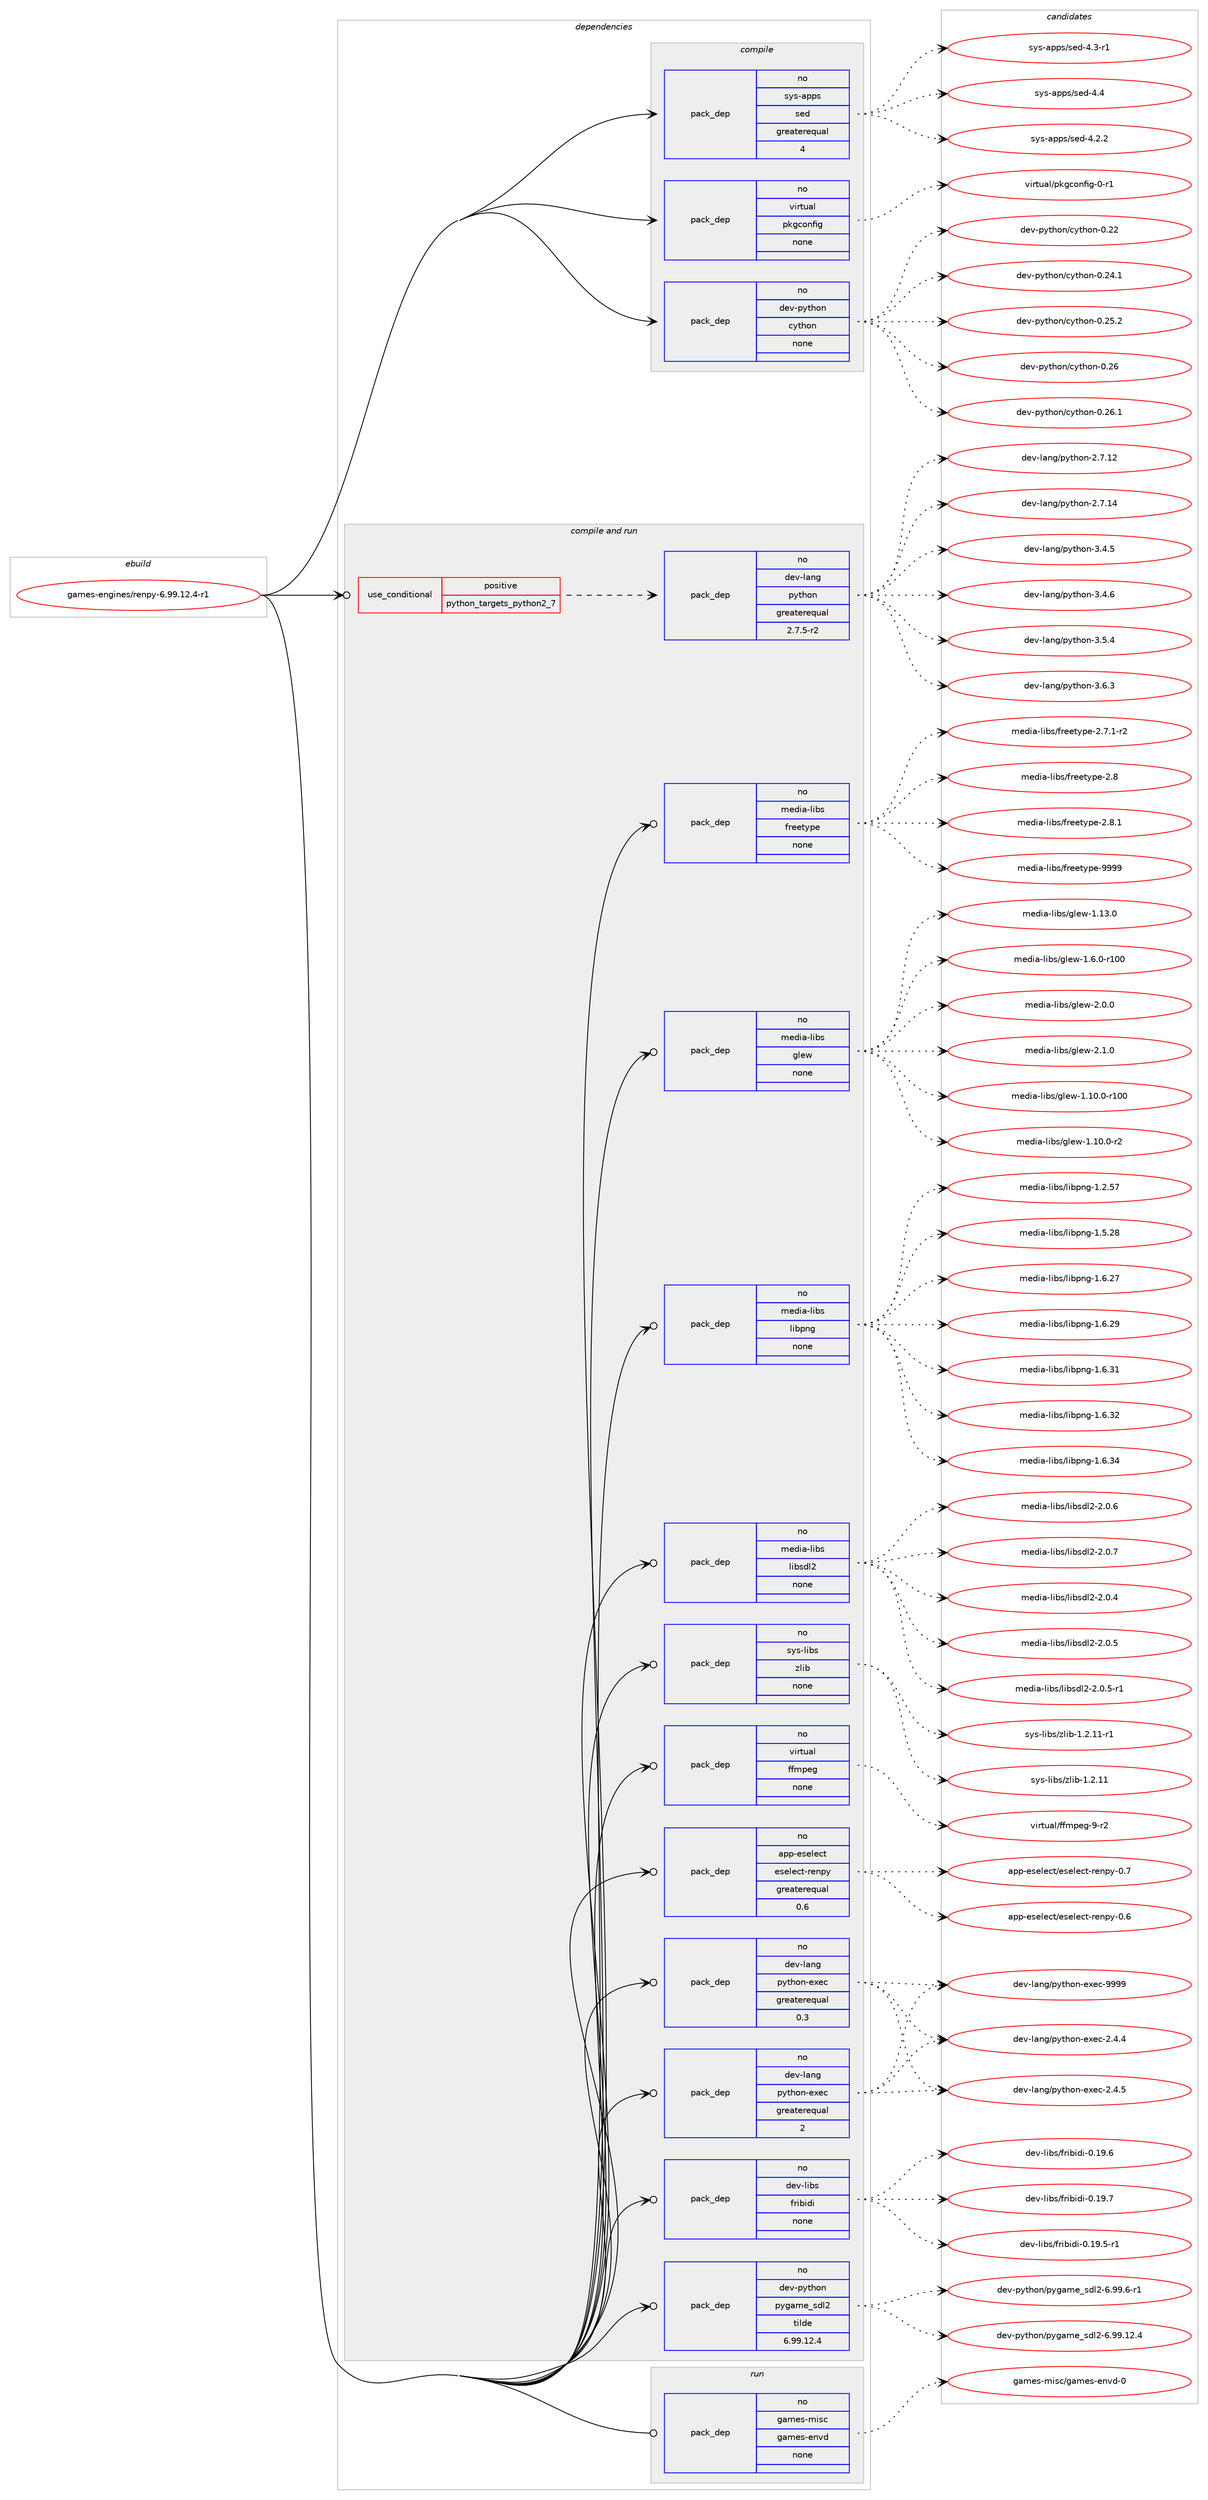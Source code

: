 digraph prolog {

# *************
# Graph options
# *************

newrank=true;
concentrate=true;
compound=true;
graph [rankdir=LR,fontname=Helvetica,fontsize=10,ranksep=1.5];#, ranksep=2.5, nodesep=0.2];
edge  [arrowhead=vee];
node  [fontname=Helvetica,fontsize=10];

# **********
# The ebuild
# **********

subgraph cluster_leftcol {
color=gray;
rank=same;
label=<<i>ebuild</i>>;
id [label="games-engines/renpy-6.99.12.4-r1", color=red, width=4, href="../games-engines/renpy-6.99.12.4-r1.svg"];
}

# ****************
# The dependencies
# ****************

subgraph cluster_midcol {
color=gray;
label=<<i>dependencies</i>>;
subgraph cluster_compile {
fillcolor="#eeeeee";
style=filled;
label=<<i>compile</i>>;
subgraph pack213022 {
dependency297683 [label=<<TABLE BORDER="0" CELLBORDER="1" CELLSPACING="0" CELLPADDING="4" WIDTH="220"><TR><TD ROWSPAN="6" CELLPADDING="30">pack_dep</TD></TR><TR><TD WIDTH="110">no</TD></TR><TR><TD>dev-python</TD></TR><TR><TD>cython</TD></TR><TR><TD>none</TD></TR><TR><TD></TD></TR></TABLE>>, shape=none, color=blue];
}
id:e -> dependency297683:w [weight=20,style="solid",arrowhead="vee"];
subgraph pack213023 {
dependency297684 [label=<<TABLE BORDER="0" CELLBORDER="1" CELLSPACING="0" CELLPADDING="4" WIDTH="220"><TR><TD ROWSPAN="6" CELLPADDING="30">pack_dep</TD></TR><TR><TD WIDTH="110">no</TD></TR><TR><TD>sys-apps</TD></TR><TR><TD>sed</TD></TR><TR><TD>greaterequal</TD></TR><TR><TD>4</TD></TR></TABLE>>, shape=none, color=blue];
}
id:e -> dependency297684:w [weight=20,style="solid",arrowhead="vee"];
subgraph pack213024 {
dependency297685 [label=<<TABLE BORDER="0" CELLBORDER="1" CELLSPACING="0" CELLPADDING="4" WIDTH="220"><TR><TD ROWSPAN="6" CELLPADDING="30">pack_dep</TD></TR><TR><TD WIDTH="110">no</TD></TR><TR><TD>virtual</TD></TR><TR><TD>pkgconfig</TD></TR><TR><TD>none</TD></TR><TR><TD></TD></TR></TABLE>>, shape=none, color=blue];
}
id:e -> dependency297685:w [weight=20,style="solid",arrowhead="vee"];
}
subgraph cluster_compileandrun {
fillcolor="#eeeeee";
style=filled;
label=<<i>compile and run</i>>;
subgraph cond80173 {
dependency297686 [label=<<TABLE BORDER="0" CELLBORDER="1" CELLSPACING="0" CELLPADDING="4"><TR><TD ROWSPAN="3" CELLPADDING="10">use_conditional</TD></TR><TR><TD>positive</TD></TR><TR><TD>python_targets_python2_7</TD></TR></TABLE>>, shape=none, color=red];
subgraph pack213025 {
dependency297687 [label=<<TABLE BORDER="0" CELLBORDER="1" CELLSPACING="0" CELLPADDING="4" WIDTH="220"><TR><TD ROWSPAN="6" CELLPADDING="30">pack_dep</TD></TR><TR><TD WIDTH="110">no</TD></TR><TR><TD>dev-lang</TD></TR><TR><TD>python</TD></TR><TR><TD>greaterequal</TD></TR><TR><TD>2.7.5-r2</TD></TR></TABLE>>, shape=none, color=blue];
}
dependency297686:e -> dependency297687:w [weight=20,style="dashed",arrowhead="vee"];
}
id:e -> dependency297686:w [weight=20,style="solid",arrowhead="odotvee"];
subgraph pack213026 {
dependency297688 [label=<<TABLE BORDER="0" CELLBORDER="1" CELLSPACING="0" CELLPADDING="4" WIDTH="220"><TR><TD ROWSPAN="6" CELLPADDING="30">pack_dep</TD></TR><TR><TD WIDTH="110">no</TD></TR><TR><TD>app-eselect</TD></TR><TR><TD>eselect-renpy</TD></TR><TR><TD>greaterequal</TD></TR><TR><TD>0.6</TD></TR></TABLE>>, shape=none, color=blue];
}
id:e -> dependency297688:w [weight=20,style="solid",arrowhead="odotvee"];
subgraph pack213027 {
dependency297689 [label=<<TABLE BORDER="0" CELLBORDER="1" CELLSPACING="0" CELLPADDING="4" WIDTH="220"><TR><TD ROWSPAN="6" CELLPADDING="30">pack_dep</TD></TR><TR><TD WIDTH="110">no</TD></TR><TR><TD>dev-lang</TD></TR><TR><TD>python-exec</TD></TR><TR><TD>greaterequal</TD></TR><TR><TD>0.3</TD></TR></TABLE>>, shape=none, color=blue];
}
id:e -> dependency297689:w [weight=20,style="solid",arrowhead="odotvee"];
subgraph pack213028 {
dependency297690 [label=<<TABLE BORDER="0" CELLBORDER="1" CELLSPACING="0" CELLPADDING="4" WIDTH="220"><TR><TD ROWSPAN="6" CELLPADDING="30">pack_dep</TD></TR><TR><TD WIDTH="110">no</TD></TR><TR><TD>dev-lang</TD></TR><TR><TD>python-exec</TD></TR><TR><TD>greaterequal</TD></TR><TR><TD>2</TD></TR></TABLE>>, shape=none, color=blue];
}
id:e -> dependency297690:w [weight=20,style="solid",arrowhead="odotvee"];
subgraph pack213029 {
dependency297691 [label=<<TABLE BORDER="0" CELLBORDER="1" CELLSPACING="0" CELLPADDING="4" WIDTH="220"><TR><TD ROWSPAN="6" CELLPADDING="30">pack_dep</TD></TR><TR><TD WIDTH="110">no</TD></TR><TR><TD>dev-libs</TD></TR><TR><TD>fribidi</TD></TR><TR><TD>none</TD></TR><TR><TD></TD></TR></TABLE>>, shape=none, color=blue];
}
id:e -> dependency297691:w [weight=20,style="solid",arrowhead="odotvee"];
subgraph pack213030 {
dependency297692 [label=<<TABLE BORDER="0" CELLBORDER="1" CELLSPACING="0" CELLPADDING="4" WIDTH="220"><TR><TD ROWSPAN="6" CELLPADDING="30">pack_dep</TD></TR><TR><TD WIDTH="110">no</TD></TR><TR><TD>dev-python</TD></TR><TR><TD>pygame_sdl2</TD></TR><TR><TD>tilde</TD></TR><TR><TD>6.99.12.4</TD></TR></TABLE>>, shape=none, color=blue];
}
id:e -> dependency297692:w [weight=20,style="solid",arrowhead="odotvee"];
subgraph pack213031 {
dependency297693 [label=<<TABLE BORDER="0" CELLBORDER="1" CELLSPACING="0" CELLPADDING="4" WIDTH="220"><TR><TD ROWSPAN="6" CELLPADDING="30">pack_dep</TD></TR><TR><TD WIDTH="110">no</TD></TR><TR><TD>media-libs</TD></TR><TR><TD>freetype</TD></TR><TR><TD>none</TD></TR><TR><TD></TD></TR></TABLE>>, shape=none, color=blue];
}
id:e -> dependency297693:w [weight=20,style="solid",arrowhead="odotvee"];
subgraph pack213032 {
dependency297694 [label=<<TABLE BORDER="0" CELLBORDER="1" CELLSPACING="0" CELLPADDING="4" WIDTH="220"><TR><TD ROWSPAN="6" CELLPADDING="30">pack_dep</TD></TR><TR><TD WIDTH="110">no</TD></TR><TR><TD>media-libs</TD></TR><TR><TD>glew</TD></TR><TR><TD>none</TD></TR><TR><TD></TD></TR></TABLE>>, shape=none, color=blue];
}
id:e -> dependency297694:w [weight=20,style="solid",arrowhead="odotvee"];
subgraph pack213033 {
dependency297695 [label=<<TABLE BORDER="0" CELLBORDER="1" CELLSPACING="0" CELLPADDING="4" WIDTH="220"><TR><TD ROWSPAN="6" CELLPADDING="30">pack_dep</TD></TR><TR><TD WIDTH="110">no</TD></TR><TR><TD>media-libs</TD></TR><TR><TD>libpng</TD></TR><TR><TD>none</TD></TR><TR><TD></TD></TR></TABLE>>, shape=none, color=blue];
}
id:e -> dependency297695:w [weight=20,style="solid",arrowhead="odotvee"];
subgraph pack213034 {
dependency297696 [label=<<TABLE BORDER="0" CELLBORDER="1" CELLSPACING="0" CELLPADDING="4" WIDTH="220"><TR><TD ROWSPAN="6" CELLPADDING="30">pack_dep</TD></TR><TR><TD WIDTH="110">no</TD></TR><TR><TD>media-libs</TD></TR><TR><TD>libsdl2</TD></TR><TR><TD>none</TD></TR><TR><TD></TD></TR></TABLE>>, shape=none, color=blue];
}
id:e -> dependency297696:w [weight=20,style="solid",arrowhead="odotvee"];
subgraph pack213035 {
dependency297697 [label=<<TABLE BORDER="0" CELLBORDER="1" CELLSPACING="0" CELLPADDING="4" WIDTH="220"><TR><TD ROWSPAN="6" CELLPADDING="30">pack_dep</TD></TR><TR><TD WIDTH="110">no</TD></TR><TR><TD>sys-libs</TD></TR><TR><TD>zlib</TD></TR><TR><TD>none</TD></TR><TR><TD></TD></TR></TABLE>>, shape=none, color=blue];
}
id:e -> dependency297697:w [weight=20,style="solid",arrowhead="odotvee"];
subgraph pack213036 {
dependency297698 [label=<<TABLE BORDER="0" CELLBORDER="1" CELLSPACING="0" CELLPADDING="4" WIDTH="220"><TR><TD ROWSPAN="6" CELLPADDING="30">pack_dep</TD></TR><TR><TD WIDTH="110">no</TD></TR><TR><TD>virtual</TD></TR><TR><TD>ffmpeg</TD></TR><TR><TD>none</TD></TR><TR><TD></TD></TR></TABLE>>, shape=none, color=blue];
}
id:e -> dependency297698:w [weight=20,style="solid",arrowhead="odotvee"];
}
subgraph cluster_run {
fillcolor="#eeeeee";
style=filled;
label=<<i>run</i>>;
subgraph pack213037 {
dependency297699 [label=<<TABLE BORDER="0" CELLBORDER="1" CELLSPACING="0" CELLPADDING="4" WIDTH="220"><TR><TD ROWSPAN="6" CELLPADDING="30">pack_dep</TD></TR><TR><TD WIDTH="110">no</TD></TR><TR><TD>games-misc</TD></TR><TR><TD>games-envd</TD></TR><TR><TD>none</TD></TR><TR><TD></TD></TR></TABLE>>, shape=none, color=blue];
}
id:e -> dependency297699:w [weight=20,style="solid",arrowhead="odot"];
}
}

# **************
# The candidates
# **************

subgraph cluster_choices {
rank=same;
color=gray;
label=<<i>candidates</i>>;

subgraph choice213022 {
color=black;
nodesep=1;
choice1001011184511212111610411111047991211161041111104548465050 [label="dev-python/cython-0.22", color=red, width=4,href="../dev-python/cython-0.22.svg"];
choice10010111845112121116104111110479912111610411111045484650524649 [label="dev-python/cython-0.24.1", color=red, width=4,href="../dev-python/cython-0.24.1.svg"];
choice10010111845112121116104111110479912111610411111045484650534650 [label="dev-python/cython-0.25.2", color=red, width=4,href="../dev-python/cython-0.25.2.svg"];
choice1001011184511212111610411111047991211161041111104548465054 [label="dev-python/cython-0.26", color=red, width=4,href="../dev-python/cython-0.26.svg"];
choice10010111845112121116104111110479912111610411111045484650544649 [label="dev-python/cython-0.26.1", color=red, width=4,href="../dev-python/cython-0.26.1.svg"];
dependency297683:e -> choice1001011184511212111610411111047991211161041111104548465050:w [style=dotted,weight="100"];
dependency297683:e -> choice10010111845112121116104111110479912111610411111045484650524649:w [style=dotted,weight="100"];
dependency297683:e -> choice10010111845112121116104111110479912111610411111045484650534650:w [style=dotted,weight="100"];
dependency297683:e -> choice1001011184511212111610411111047991211161041111104548465054:w [style=dotted,weight="100"];
dependency297683:e -> choice10010111845112121116104111110479912111610411111045484650544649:w [style=dotted,weight="100"];
}
subgraph choice213023 {
color=black;
nodesep=1;
choice115121115459711211211547115101100455246504650 [label="sys-apps/sed-4.2.2", color=red, width=4,href="../sys-apps/sed-4.2.2.svg"];
choice115121115459711211211547115101100455246514511449 [label="sys-apps/sed-4.3-r1", color=red, width=4,href="../sys-apps/sed-4.3-r1.svg"];
choice11512111545971121121154711510110045524652 [label="sys-apps/sed-4.4", color=red, width=4,href="../sys-apps/sed-4.4.svg"];
dependency297684:e -> choice115121115459711211211547115101100455246504650:w [style=dotted,weight="100"];
dependency297684:e -> choice115121115459711211211547115101100455246514511449:w [style=dotted,weight="100"];
dependency297684:e -> choice11512111545971121121154711510110045524652:w [style=dotted,weight="100"];
}
subgraph choice213024 {
color=black;
nodesep=1;
choice11810511411611797108471121071039911111010210510345484511449 [label="virtual/pkgconfig-0-r1", color=red, width=4,href="../virtual/pkgconfig-0-r1.svg"];
dependency297685:e -> choice11810511411611797108471121071039911111010210510345484511449:w [style=dotted,weight="100"];
}
subgraph choice213025 {
color=black;
nodesep=1;
choice10010111845108971101034711212111610411111045504655464950 [label="dev-lang/python-2.7.12", color=red, width=4,href="../dev-lang/python-2.7.12.svg"];
choice10010111845108971101034711212111610411111045504655464952 [label="dev-lang/python-2.7.14", color=red, width=4,href="../dev-lang/python-2.7.14.svg"];
choice100101118451089711010347112121116104111110455146524653 [label="dev-lang/python-3.4.5", color=red, width=4,href="../dev-lang/python-3.4.5.svg"];
choice100101118451089711010347112121116104111110455146524654 [label="dev-lang/python-3.4.6", color=red, width=4,href="../dev-lang/python-3.4.6.svg"];
choice100101118451089711010347112121116104111110455146534652 [label="dev-lang/python-3.5.4", color=red, width=4,href="../dev-lang/python-3.5.4.svg"];
choice100101118451089711010347112121116104111110455146544651 [label="dev-lang/python-3.6.3", color=red, width=4,href="../dev-lang/python-3.6.3.svg"];
dependency297687:e -> choice10010111845108971101034711212111610411111045504655464950:w [style=dotted,weight="100"];
dependency297687:e -> choice10010111845108971101034711212111610411111045504655464952:w [style=dotted,weight="100"];
dependency297687:e -> choice100101118451089711010347112121116104111110455146524653:w [style=dotted,weight="100"];
dependency297687:e -> choice100101118451089711010347112121116104111110455146524654:w [style=dotted,weight="100"];
dependency297687:e -> choice100101118451089711010347112121116104111110455146534652:w [style=dotted,weight="100"];
dependency297687:e -> choice100101118451089711010347112121116104111110455146544651:w [style=dotted,weight="100"];
}
subgraph choice213026 {
color=black;
nodesep=1;
choice97112112451011151011081019911647101115101108101991164511410111011212145484654 [label="app-eselect/eselect-renpy-0.6", color=red, width=4,href="../app-eselect/eselect-renpy-0.6.svg"];
choice97112112451011151011081019911647101115101108101991164511410111011212145484655 [label="app-eselect/eselect-renpy-0.7", color=red, width=4,href="../app-eselect/eselect-renpy-0.7.svg"];
dependency297688:e -> choice97112112451011151011081019911647101115101108101991164511410111011212145484654:w [style=dotted,weight="100"];
dependency297688:e -> choice97112112451011151011081019911647101115101108101991164511410111011212145484655:w [style=dotted,weight="100"];
}
subgraph choice213027 {
color=black;
nodesep=1;
choice1001011184510897110103471121211161041111104510112010199455046524652 [label="dev-lang/python-exec-2.4.4", color=red, width=4,href="../dev-lang/python-exec-2.4.4.svg"];
choice1001011184510897110103471121211161041111104510112010199455046524653 [label="dev-lang/python-exec-2.4.5", color=red, width=4,href="../dev-lang/python-exec-2.4.5.svg"];
choice10010111845108971101034711212111610411111045101120101994557575757 [label="dev-lang/python-exec-9999", color=red, width=4,href="../dev-lang/python-exec-9999.svg"];
dependency297689:e -> choice1001011184510897110103471121211161041111104510112010199455046524652:w [style=dotted,weight="100"];
dependency297689:e -> choice1001011184510897110103471121211161041111104510112010199455046524653:w [style=dotted,weight="100"];
dependency297689:e -> choice10010111845108971101034711212111610411111045101120101994557575757:w [style=dotted,weight="100"];
}
subgraph choice213028 {
color=black;
nodesep=1;
choice1001011184510897110103471121211161041111104510112010199455046524652 [label="dev-lang/python-exec-2.4.4", color=red, width=4,href="../dev-lang/python-exec-2.4.4.svg"];
choice1001011184510897110103471121211161041111104510112010199455046524653 [label="dev-lang/python-exec-2.4.5", color=red, width=4,href="../dev-lang/python-exec-2.4.5.svg"];
choice10010111845108971101034711212111610411111045101120101994557575757 [label="dev-lang/python-exec-9999", color=red, width=4,href="../dev-lang/python-exec-9999.svg"];
dependency297690:e -> choice1001011184510897110103471121211161041111104510112010199455046524652:w [style=dotted,weight="100"];
dependency297690:e -> choice1001011184510897110103471121211161041111104510112010199455046524653:w [style=dotted,weight="100"];
dependency297690:e -> choice10010111845108971101034711212111610411111045101120101994557575757:w [style=dotted,weight="100"];
}
subgraph choice213029 {
color=black;
nodesep=1;
choice10010111845108105981154710211410598105100105454846495746534511449 [label="dev-libs/fribidi-0.19.5-r1", color=red, width=4,href="../dev-libs/fribidi-0.19.5-r1.svg"];
choice1001011184510810598115471021141059810510010545484649574654 [label="dev-libs/fribidi-0.19.6", color=red, width=4,href="../dev-libs/fribidi-0.19.6.svg"];
choice1001011184510810598115471021141059810510010545484649574655 [label="dev-libs/fribidi-0.19.7", color=red, width=4,href="../dev-libs/fribidi-0.19.7.svg"];
dependency297691:e -> choice10010111845108105981154710211410598105100105454846495746534511449:w [style=dotted,weight="100"];
dependency297691:e -> choice1001011184510810598115471021141059810510010545484649574654:w [style=dotted,weight="100"];
dependency297691:e -> choice1001011184510810598115471021141059810510010545484649574655:w [style=dotted,weight="100"];
}
subgraph choice213030 {
color=black;
nodesep=1;
choice100101118451121211161041111104711212110397109101951151001085045544657574649504652 [label="dev-python/pygame_sdl2-6.99.12.4", color=red, width=4,href="../dev-python/pygame_sdl2-6.99.12.4.svg"];
choice1001011184511212111610411111047112121103971091019511510010850455446575746544511449 [label="dev-python/pygame_sdl2-6.99.6-r1", color=red, width=4,href="../dev-python/pygame_sdl2-6.99.6-r1.svg"];
dependency297692:e -> choice100101118451121211161041111104711212110397109101951151001085045544657574649504652:w [style=dotted,weight="100"];
dependency297692:e -> choice1001011184511212111610411111047112121103971091019511510010850455446575746544511449:w [style=dotted,weight="100"];
}
subgraph choice213031 {
color=black;
nodesep=1;
choice109101100105974510810598115471021141011011161211121014550465546494511450 [label="media-libs/freetype-2.7.1-r2", color=red, width=4,href="../media-libs/freetype-2.7.1-r2.svg"];
choice1091011001059745108105981154710211410110111612111210145504656 [label="media-libs/freetype-2.8", color=red, width=4,href="../media-libs/freetype-2.8.svg"];
choice10910110010597451081059811547102114101101116121112101455046564649 [label="media-libs/freetype-2.8.1", color=red, width=4,href="../media-libs/freetype-2.8.1.svg"];
choice109101100105974510810598115471021141011011161211121014557575757 [label="media-libs/freetype-9999", color=red, width=4,href="../media-libs/freetype-9999.svg"];
dependency297693:e -> choice109101100105974510810598115471021141011011161211121014550465546494511450:w [style=dotted,weight="100"];
dependency297693:e -> choice1091011001059745108105981154710211410110111612111210145504656:w [style=dotted,weight="100"];
dependency297693:e -> choice10910110010597451081059811547102114101101116121112101455046564649:w [style=dotted,weight="100"];
dependency297693:e -> choice109101100105974510810598115471021141011011161211121014557575757:w [style=dotted,weight="100"];
}
subgraph choice213032 {
color=black;
nodesep=1;
choice109101100105974510810598115471031081011194549464948464845114494848 [label="media-libs/glew-1.10.0-r100", color=red, width=4,href="../media-libs/glew-1.10.0-r100.svg"];
choice10910110010597451081059811547103108101119454946494846484511450 [label="media-libs/glew-1.10.0-r2", color=red, width=4,href="../media-libs/glew-1.10.0-r2.svg"];
choice1091011001059745108105981154710310810111945494649514648 [label="media-libs/glew-1.13.0", color=red, width=4,href="../media-libs/glew-1.13.0.svg"];
choice1091011001059745108105981154710310810111945494654464845114494848 [label="media-libs/glew-1.6.0-r100", color=red, width=4,href="../media-libs/glew-1.6.0-r100.svg"];
choice10910110010597451081059811547103108101119455046484648 [label="media-libs/glew-2.0.0", color=red, width=4,href="../media-libs/glew-2.0.0.svg"];
choice10910110010597451081059811547103108101119455046494648 [label="media-libs/glew-2.1.0", color=red, width=4,href="../media-libs/glew-2.1.0.svg"];
dependency297694:e -> choice109101100105974510810598115471031081011194549464948464845114494848:w [style=dotted,weight="100"];
dependency297694:e -> choice10910110010597451081059811547103108101119454946494846484511450:w [style=dotted,weight="100"];
dependency297694:e -> choice1091011001059745108105981154710310810111945494649514648:w [style=dotted,weight="100"];
dependency297694:e -> choice1091011001059745108105981154710310810111945494654464845114494848:w [style=dotted,weight="100"];
dependency297694:e -> choice10910110010597451081059811547103108101119455046484648:w [style=dotted,weight="100"];
dependency297694:e -> choice10910110010597451081059811547103108101119455046494648:w [style=dotted,weight="100"];
}
subgraph choice213033 {
color=black;
nodesep=1;
choice109101100105974510810598115471081059811211010345494650465355 [label="media-libs/libpng-1.2.57", color=red, width=4,href="../media-libs/libpng-1.2.57.svg"];
choice109101100105974510810598115471081059811211010345494653465056 [label="media-libs/libpng-1.5.28", color=red, width=4,href="../media-libs/libpng-1.5.28.svg"];
choice109101100105974510810598115471081059811211010345494654465055 [label="media-libs/libpng-1.6.27", color=red, width=4,href="../media-libs/libpng-1.6.27.svg"];
choice109101100105974510810598115471081059811211010345494654465057 [label="media-libs/libpng-1.6.29", color=red, width=4,href="../media-libs/libpng-1.6.29.svg"];
choice109101100105974510810598115471081059811211010345494654465149 [label="media-libs/libpng-1.6.31", color=red, width=4,href="../media-libs/libpng-1.6.31.svg"];
choice109101100105974510810598115471081059811211010345494654465150 [label="media-libs/libpng-1.6.32", color=red, width=4,href="../media-libs/libpng-1.6.32.svg"];
choice109101100105974510810598115471081059811211010345494654465152 [label="media-libs/libpng-1.6.34", color=red, width=4,href="../media-libs/libpng-1.6.34.svg"];
dependency297695:e -> choice109101100105974510810598115471081059811211010345494650465355:w [style=dotted,weight="100"];
dependency297695:e -> choice109101100105974510810598115471081059811211010345494653465056:w [style=dotted,weight="100"];
dependency297695:e -> choice109101100105974510810598115471081059811211010345494654465055:w [style=dotted,weight="100"];
dependency297695:e -> choice109101100105974510810598115471081059811211010345494654465057:w [style=dotted,weight="100"];
dependency297695:e -> choice109101100105974510810598115471081059811211010345494654465149:w [style=dotted,weight="100"];
dependency297695:e -> choice109101100105974510810598115471081059811211010345494654465150:w [style=dotted,weight="100"];
dependency297695:e -> choice109101100105974510810598115471081059811211010345494654465152:w [style=dotted,weight="100"];
}
subgraph choice213034 {
color=black;
nodesep=1;
choice109101100105974510810598115471081059811510010850455046484652 [label="media-libs/libsdl2-2.0.4", color=red, width=4,href="../media-libs/libsdl2-2.0.4.svg"];
choice109101100105974510810598115471081059811510010850455046484653 [label="media-libs/libsdl2-2.0.5", color=red, width=4,href="../media-libs/libsdl2-2.0.5.svg"];
choice1091011001059745108105981154710810598115100108504550464846534511449 [label="media-libs/libsdl2-2.0.5-r1", color=red, width=4,href="../media-libs/libsdl2-2.0.5-r1.svg"];
choice109101100105974510810598115471081059811510010850455046484654 [label="media-libs/libsdl2-2.0.6", color=red, width=4,href="../media-libs/libsdl2-2.0.6.svg"];
choice109101100105974510810598115471081059811510010850455046484655 [label="media-libs/libsdl2-2.0.7", color=red, width=4,href="../media-libs/libsdl2-2.0.7.svg"];
dependency297696:e -> choice109101100105974510810598115471081059811510010850455046484652:w [style=dotted,weight="100"];
dependency297696:e -> choice109101100105974510810598115471081059811510010850455046484653:w [style=dotted,weight="100"];
dependency297696:e -> choice1091011001059745108105981154710810598115100108504550464846534511449:w [style=dotted,weight="100"];
dependency297696:e -> choice109101100105974510810598115471081059811510010850455046484654:w [style=dotted,weight="100"];
dependency297696:e -> choice109101100105974510810598115471081059811510010850455046484655:w [style=dotted,weight="100"];
}
subgraph choice213035 {
color=black;
nodesep=1;
choice1151211154510810598115471221081059845494650464949 [label="sys-libs/zlib-1.2.11", color=red, width=4,href="../sys-libs/zlib-1.2.11.svg"];
choice11512111545108105981154712210810598454946504649494511449 [label="sys-libs/zlib-1.2.11-r1", color=red, width=4,href="../sys-libs/zlib-1.2.11-r1.svg"];
dependency297697:e -> choice1151211154510810598115471221081059845494650464949:w [style=dotted,weight="100"];
dependency297697:e -> choice11512111545108105981154712210810598454946504649494511449:w [style=dotted,weight="100"];
}
subgraph choice213036 {
color=black;
nodesep=1;
choice118105114116117971084710210210911210110345574511450 [label="virtual/ffmpeg-9-r2", color=red, width=4,href="../virtual/ffmpeg-9-r2.svg"];
dependency297698:e -> choice118105114116117971084710210210911210110345574511450:w [style=dotted,weight="100"];
}
subgraph choice213037 {
color=black;
nodesep=1;
choice1039710910111545109105115994710397109101115451011101181004548 [label="games-misc/games-envd-0", color=red, width=4,href="../games-misc/games-envd-0.svg"];
dependency297699:e -> choice1039710910111545109105115994710397109101115451011101181004548:w [style=dotted,weight="100"];
}
}

}
